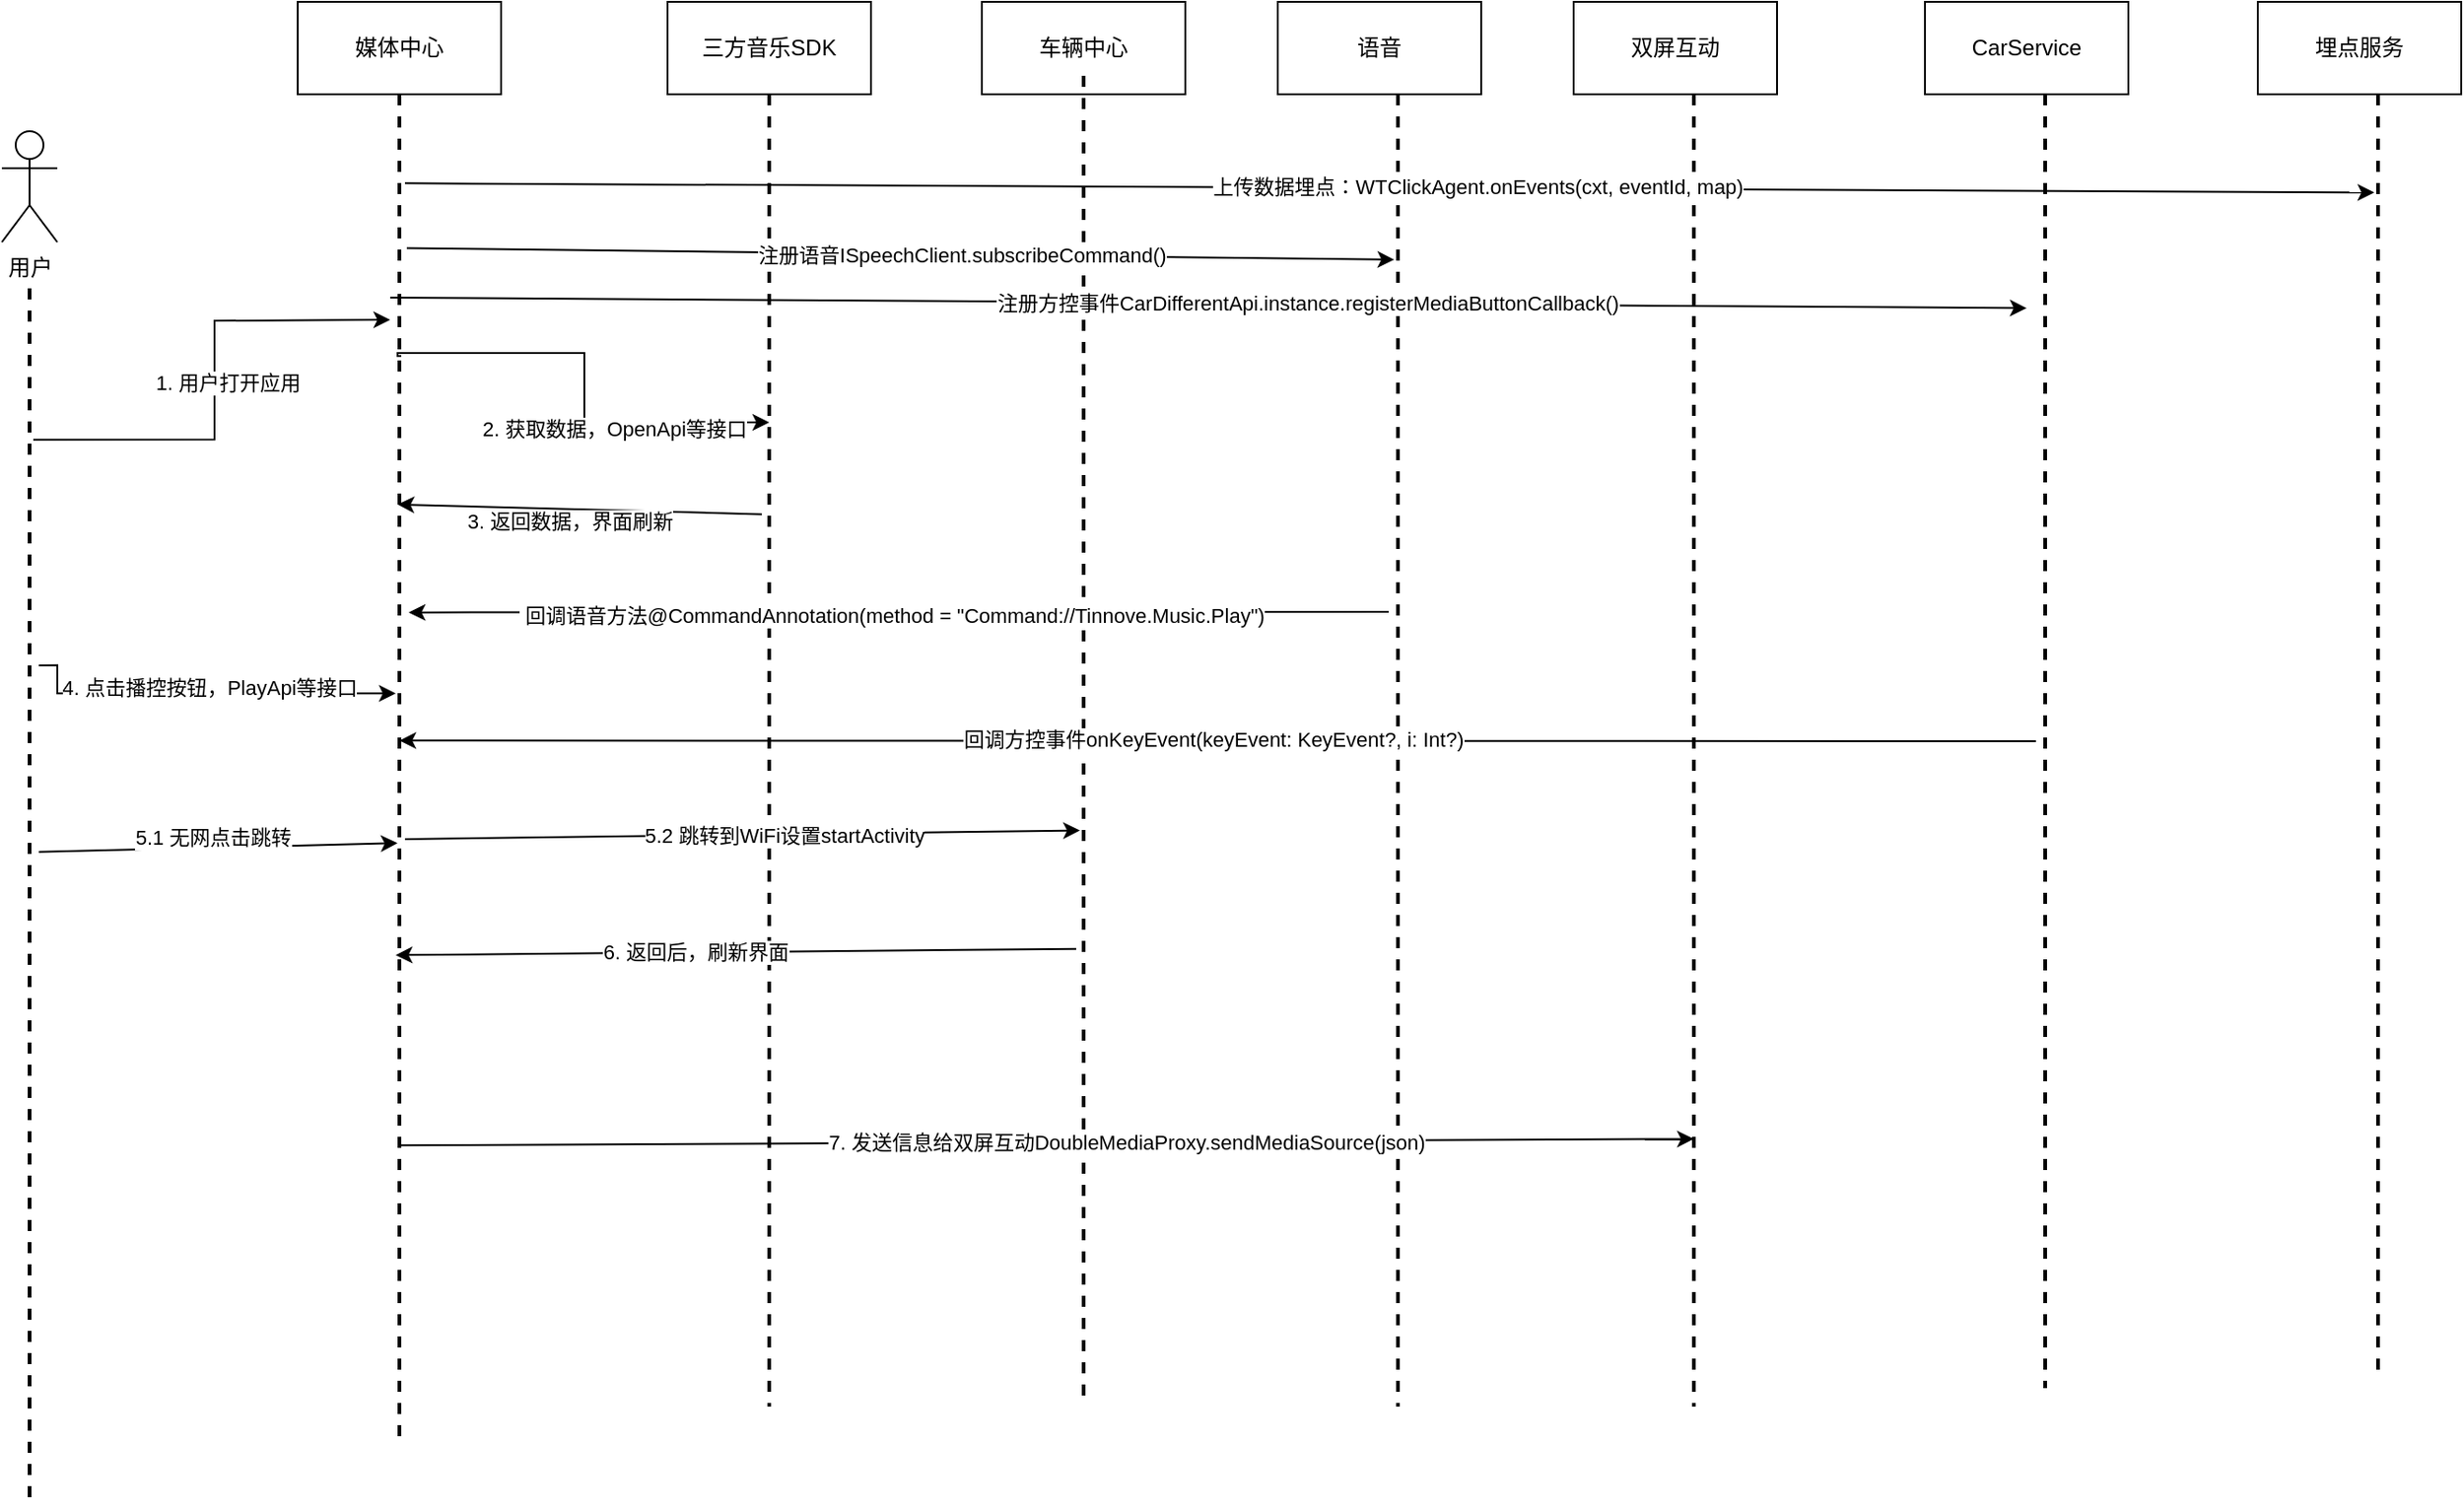 <mxfile version="24.0.7" type="github">
  <diagram name="第 1 页" id="QfV7lhAFWPqX1seZr7yz">
    <mxGraphModel dx="1386" dy="759" grid="1" gridSize="10" guides="1" tooltips="1" connect="1" arrows="1" fold="1" page="1" pageScale="1" pageWidth="827" pageHeight="1169" math="0" shadow="0">
      <root>
        <mxCell id="0" />
        <mxCell id="1" parent="0" />
        <mxCell id="iEOJ14VUrBSWucC0Jcrn-1" value="用户" style="shape=umlActor;verticalLabelPosition=bottom;verticalAlign=top;html=1;" vertex="1" parent="1">
          <mxGeometry x="120" y="170" width="30" height="60" as="geometry" />
        </mxCell>
        <mxCell id="iEOJ14VUrBSWucC0Jcrn-2" value="媒体中心" style="html=1;whiteSpace=wrap;" vertex="1" parent="1">
          <mxGeometry x="280" y="100" width="110" height="50" as="geometry" />
        </mxCell>
        <mxCell id="iEOJ14VUrBSWucC0Jcrn-3" value="三方音乐SDK" style="html=1;whiteSpace=wrap;" vertex="1" parent="1">
          <mxGeometry x="480" y="100" width="110" height="50" as="geometry" />
        </mxCell>
        <mxCell id="iEOJ14VUrBSWucC0Jcrn-4" value="车辆中心" style="html=1;whiteSpace=wrap;" vertex="1" parent="1">
          <mxGeometry x="650" y="100" width="110" height="50" as="geometry" />
        </mxCell>
        <mxCell id="iEOJ14VUrBSWucC0Jcrn-5" value="语音" style="html=1;whiteSpace=wrap;" vertex="1" parent="1">
          <mxGeometry x="810" y="100" width="110" height="50" as="geometry" />
        </mxCell>
        <mxCell id="iEOJ14VUrBSWucC0Jcrn-6" value="双屏互动" style="html=1;whiteSpace=wrap;" vertex="1" parent="1">
          <mxGeometry x="970" y="100" width="110" height="50" as="geometry" />
        </mxCell>
        <mxCell id="iEOJ14VUrBSWucC0Jcrn-7" value="CarService" style="html=1;whiteSpace=wrap;" vertex="1" parent="1">
          <mxGeometry x="1160" y="100" width="110" height="50" as="geometry" />
        </mxCell>
        <mxCell id="iEOJ14VUrBSWucC0Jcrn-8" value="埋点服务" style="html=1;whiteSpace=wrap;" vertex="1" parent="1">
          <mxGeometry x="1340" y="100" width="110" height="50" as="geometry" />
        </mxCell>
        <mxCell id="iEOJ14VUrBSWucC0Jcrn-22" value="" style="edgeStyle=orthogonalEdgeStyle;rounded=0;orthogonalLoop=1;jettySize=auto;html=1;entryX=0.444;entryY=0.7;entryDx=0;entryDy=0;entryPerimeter=0;exitX=0.309;exitY=0;exitDx=0;exitDy=0;exitPerimeter=0;" edge="1" parent="1" source="iEOJ14VUrBSWucC0Jcrn-10" target="iEOJ14VUrBSWucC0Jcrn-11">
          <mxGeometry relative="1" as="geometry">
            <mxPoint x="210" y="350" as="targetPoint" />
            <Array as="points">
              <mxPoint x="150" y="474" />
            </Array>
          </mxGeometry>
        </mxCell>
        <mxCell id="iEOJ14VUrBSWucC0Jcrn-23" value="4. 点击播控按钮，PlayApi等接口" style="edgeLabel;html=1;align=center;verticalAlign=middle;resizable=0;points=[];" vertex="1" connectable="0" parent="iEOJ14VUrBSWucC0Jcrn-22">
          <mxGeometry x="0.001" y="3" relative="1" as="geometry">
            <mxPoint x="3" as="offset" />
          </mxGeometry>
        </mxCell>
        <mxCell id="iEOJ14VUrBSWucC0Jcrn-10" value="" style="line;strokeWidth=2;direction=south;html=1;dashed=1;" vertex="1" parent="1">
          <mxGeometry x="130" y="255" width="10" height="660" as="geometry" />
        </mxCell>
        <mxCell id="iEOJ14VUrBSWucC0Jcrn-25" value="" style="edgeStyle=orthogonalEdgeStyle;rounded=0;orthogonalLoop=1;jettySize=auto;html=1;entryX=0.25;entryY=0.5;entryDx=0;entryDy=0;entryPerimeter=0;exitX=0.194;exitY=0.4;exitDx=0;exitDy=0;exitPerimeter=0;" edge="1" parent="1" source="iEOJ14VUrBSWucC0Jcrn-11" target="iEOJ14VUrBSWucC0Jcrn-12">
          <mxGeometry relative="1" as="geometry">
            <mxPoint x="420" y="375" as="targetPoint" />
            <Array as="points">
              <mxPoint x="334" y="292" />
              <mxPoint x="334" y="290" />
              <mxPoint x="435" y="290" />
              <mxPoint x="435" y="328" />
            </Array>
          </mxGeometry>
        </mxCell>
        <mxCell id="iEOJ14VUrBSWucC0Jcrn-50" value="2. 获取数据，OpenApi等接口" style="edgeLabel;html=1;align=center;verticalAlign=middle;resizable=0;points=[];" vertex="1" connectable="0" parent="iEOJ14VUrBSWucC0Jcrn-25">
          <mxGeometry x="0.291" y="-2" relative="1" as="geometry">
            <mxPoint x="1" y="1" as="offset" />
          </mxGeometry>
        </mxCell>
        <mxCell id="iEOJ14VUrBSWucC0Jcrn-11" value="" style="line;strokeWidth=2;direction=south;html=1;dashed=1;" vertex="1" parent="1">
          <mxGeometry x="330" y="150" width="10" height="730" as="geometry" />
        </mxCell>
        <mxCell id="iEOJ14VUrBSWucC0Jcrn-12" value="" style="line;strokeWidth=2;direction=south;html=1;dashed=1;" vertex="1" parent="1">
          <mxGeometry x="530" y="150" width="10" height="710" as="geometry" />
        </mxCell>
        <mxCell id="iEOJ14VUrBSWucC0Jcrn-13" value="" style="line;strokeWidth=2;direction=south;html=1;dashed=1;" vertex="1" parent="1">
          <mxGeometry x="700" y="140" width="10" height="720" as="geometry" />
        </mxCell>
        <mxCell id="iEOJ14VUrBSWucC0Jcrn-14" value="" style="line;strokeWidth=2;direction=south;html=1;dashed=1;" vertex="1" parent="1">
          <mxGeometry x="870" y="150" width="10" height="710" as="geometry" />
        </mxCell>
        <mxCell id="iEOJ14VUrBSWucC0Jcrn-15" value="" style="line;strokeWidth=2;direction=south;html=1;dashed=1;" vertex="1" parent="1">
          <mxGeometry x="1030" y="150" width="10" height="710" as="geometry" />
        </mxCell>
        <mxCell id="iEOJ14VUrBSWucC0Jcrn-16" value="" style="line;strokeWidth=2;direction=south;html=1;dashed=1;" vertex="1" parent="1">
          <mxGeometry x="1220" y="150" width="10" height="700" as="geometry" />
        </mxCell>
        <mxCell id="iEOJ14VUrBSWucC0Jcrn-17" value="" style="line;strokeWidth=2;direction=south;html=1;dashed=1;" vertex="1" parent="1">
          <mxGeometry x="1400" y="150" width="10" height="690" as="geometry" />
        </mxCell>
        <mxCell id="iEOJ14VUrBSWucC0Jcrn-19" style="edgeStyle=orthogonalEdgeStyle;rounded=0;orthogonalLoop=1;jettySize=auto;html=1;exitX=0.124;exitY=0.3;exitDx=0;exitDy=0;exitPerimeter=0;" edge="1" parent="1" source="iEOJ14VUrBSWucC0Jcrn-10">
          <mxGeometry relative="1" as="geometry">
            <mxPoint x="206" y="362.5" as="sourcePoint" />
            <mxPoint x="330" y="272" as="targetPoint" />
            <Array as="points" />
          </mxGeometry>
        </mxCell>
        <mxCell id="iEOJ14VUrBSWucC0Jcrn-20" value="1. 用户打开应用" style="edgeLabel;html=1;align=center;verticalAlign=middle;resizable=0;points=[];" vertex="1" connectable="0" parent="iEOJ14VUrBSWucC0Jcrn-19">
          <mxGeometry x="0.002" y="-7" relative="1" as="geometry">
            <mxPoint as="offset" />
          </mxGeometry>
        </mxCell>
        <mxCell id="iEOJ14VUrBSWucC0Jcrn-31" value="" style="endArrow=classic;html=1;rounded=0;entryX=0.567;entryY=0.7;entryDx=0;entryDy=0;entryPerimeter=0;exitX=0.552;exitY=0.2;exitDx=0;exitDy=0;exitPerimeter=0;" edge="1" parent="1" source="iEOJ14VUrBSWucC0Jcrn-11" target="iEOJ14VUrBSWucC0Jcrn-13">
          <mxGeometry width="50" height="50" relative="1" as="geometry">
            <mxPoint x="140" y="400" as="sourcePoint" />
            <mxPoint x="700" y="365" as="targetPoint" />
          </mxGeometry>
        </mxCell>
        <mxCell id="iEOJ14VUrBSWucC0Jcrn-32" value="5.2 跳转到WiFi设置startActivity" style="edgeLabel;html=1;align=center;verticalAlign=middle;resizable=0;points=[];" vertex="1" connectable="0" parent="iEOJ14VUrBSWucC0Jcrn-31">
          <mxGeometry x="0.121" relative="1" as="geometry">
            <mxPoint as="offset" />
          </mxGeometry>
        </mxCell>
        <mxCell id="iEOJ14VUrBSWucC0Jcrn-36" value="" style="endArrow=classic;html=1;rounded=0;entryX=0.126;entryY=0.7;entryDx=0;entryDy=0;entryPerimeter=0;exitX=0.114;exitY=0.1;exitDx=0;exitDy=0;exitPerimeter=0;" edge="1" parent="1" source="iEOJ14VUrBSWucC0Jcrn-11" target="iEOJ14VUrBSWucC0Jcrn-14">
          <mxGeometry width="50" height="50" relative="1" as="geometry">
            <mxPoint x="130" y="465" as="sourcePoint" />
            <mxPoint x="693" y="460" as="targetPoint" />
          </mxGeometry>
        </mxCell>
        <mxCell id="iEOJ14VUrBSWucC0Jcrn-37" value="注册语音ISpeechClient.subscribeCommand()" style="edgeLabel;html=1;align=center;verticalAlign=middle;resizable=0;points=[];" vertex="1" connectable="0" parent="iEOJ14VUrBSWucC0Jcrn-36">
          <mxGeometry x="0.121" relative="1" as="geometry">
            <mxPoint as="offset" />
          </mxGeometry>
        </mxCell>
        <mxCell id="iEOJ14VUrBSWucC0Jcrn-38" value="" style="endArrow=classic;html=1;rounded=0;entryX=0.796;entryY=0.5;entryDx=0;entryDy=0;entryPerimeter=0;exitX=0.779;exitY=0.4;exitDx=0;exitDy=0;exitPerimeter=0;" edge="1" parent="1" source="iEOJ14VUrBSWucC0Jcrn-11" target="iEOJ14VUrBSWucC0Jcrn-15">
          <mxGeometry width="50" height="50" relative="1" as="geometry">
            <mxPoint x="150" y="690" as="sourcePoint" />
            <mxPoint x="873" y="510" as="targetPoint" />
          </mxGeometry>
        </mxCell>
        <mxCell id="iEOJ14VUrBSWucC0Jcrn-39" value="7. 发送信息给双屏互动DoubleMediaProxy.sendMediaSource(json)" style="edgeLabel;html=1;align=center;verticalAlign=middle;resizable=0;points=[];" vertex="1" connectable="0" parent="iEOJ14VUrBSWucC0Jcrn-38">
          <mxGeometry x="0.121" relative="1" as="geometry">
            <mxPoint as="offset" />
          </mxGeometry>
        </mxCell>
        <mxCell id="iEOJ14VUrBSWucC0Jcrn-40" value="" style="endArrow=classic;html=1;rounded=0;entryX=0.151;entryY=0.5;entryDx=0;entryDy=0;entryPerimeter=0;exitX=0.137;exitY=0;exitDx=0;exitDy=0;exitPerimeter=0;" edge="1" parent="1">
          <mxGeometry width="50" height="50" relative="1" as="geometry">
            <mxPoint x="330" y="260" as="sourcePoint" />
            <mxPoint x="1215" y="265.69" as="targetPoint" />
          </mxGeometry>
        </mxCell>
        <mxCell id="iEOJ14VUrBSWucC0Jcrn-41" value="注册方控事件CarDifferentApi.instance.registerMediaButtonCallback()" style="edgeLabel;html=1;align=center;verticalAlign=middle;resizable=0;points=[];" vertex="1" connectable="0" parent="iEOJ14VUrBSWucC0Jcrn-40">
          <mxGeometry x="0.121" relative="1" as="geometry">
            <mxPoint as="offset" />
          </mxGeometry>
        </mxCell>
        <mxCell id="iEOJ14VUrBSWucC0Jcrn-44" value="" style="endArrow=classic;html=1;rounded=0;entryX=0.304;entryY=0.6;entryDx=0;entryDy=0;entryPerimeter=0;exitX=0.32;exitY=0.9;exitDx=0;exitDy=0;exitPerimeter=0;" edge="1" parent="1" source="iEOJ14VUrBSWucC0Jcrn-12" target="iEOJ14VUrBSWucC0Jcrn-11">
          <mxGeometry width="50" height="50" relative="1" as="geometry">
            <mxPoint x="530" y="410" as="sourcePoint" />
            <mxPoint x="580" y="360" as="targetPoint" />
          </mxGeometry>
        </mxCell>
        <mxCell id="iEOJ14VUrBSWucC0Jcrn-45" value="3. 返回数据，界面刷新" style="edgeLabel;html=1;align=center;verticalAlign=middle;resizable=0;points=[];" vertex="1" connectable="0" parent="iEOJ14VUrBSWucC0Jcrn-44">
          <mxGeometry x="0.059" y="1" relative="1" as="geometry">
            <mxPoint y="5" as="offset" />
          </mxGeometry>
        </mxCell>
        <mxCell id="iEOJ14VUrBSWucC0Jcrn-46" value="" style="endArrow=classic;html=1;rounded=0;entryX=0.077;entryY=0.7;entryDx=0;entryDy=0;entryPerimeter=0;exitX=0.066;exitY=0.2;exitDx=0;exitDy=0;exitPerimeter=0;" edge="1" parent="1" source="iEOJ14VUrBSWucC0Jcrn-11" target="iEOJ14VUrBSWucC0Jcrn-17">
          <mxGeometry width="50" height="50" relative="1" as="geometry">
            <mxPoint x="540" y="420" as="sourcePoint" />
            <mxPoint x="344" y="382" as="targetPoint" />
          </mxGeometry>
        </mxCell>
        <mxCell id="iEOJ14VUrBSWucC0Jcrn-47" value="上传数据埋点：WTClickAgent.onEvents(cxt, eventId, map)" style="edgeLabel;html=1;align=center;verticalAlign=middle;resizable=0;points=[];" vertex="1" connectable="0" parent="iEOJ14VUrBSWucC0Jcrn-46">
          <mxGeometry x="0.059" y="1" relative="1" as="geometry">
            <mxPoint x="16" as="offset" />
          </mxGeometry>
        </mxCell>
        <mxCell id="iEOJ14VUrBSWucC0Jcrn-54" value="" style="endArrow=classic;html=1;rounded=0;entryX=0.638;entryY=0.7;entryDx=0;entryDy=0;entryPerimeter=0;exitX=0.656;exitY=0.9;exitDx=0;exitDy=0;exitPerimeter=0;" edge="1" parent="1" source="iEOJ14VUrBSWucC0Jcrn-13" target="iEOJ14VUrBSWucC0Jcrn-11">
          <mxGeometry width="50" height="50" relative="1" as="geometry">
            <mxPoint x="150" y="550" as="sourcePoint" />
            <mxPoint x="713" y="558" as="targetPoint" />
          </mxGeometry>
        </mxCell>
        <mxCell id="iEOJ14VUrBSWucC0Jcrn-55" value="6. 返回后，刷新界面" style="edgeLabel;html=1;align=center;verticalAlign=middle;resizable=0;points=[];" vertex="1" connectable="0" parent="iEOJ14VUrBSWucC0Jcrn-54">
          <mxGeometry x="0.121" relative="1" as="geometry">
            <mxPoint as="offset" />
          </mxGeometry>
        </mxCell>
        <mxCell id="iEOJ14VUrBSWucC0Jcrn-56" value="" style="endArrow=classic;html=1;rounded=0;entryX=0.479;entryY=0.5;entryDx=0;entryDy=0;entryPerimeter=0;" edge="1" parent="1" source="iEOJ14VUrBSWucC0Jcrn-16" target="iEOJ14VUrBSWucC0Jcrn-11">
          <mxGeometry width="50" height="50" relative="1" as="geometry">
            <mxPoint x="730" y="530" as="sourcePoint" />
            <mxPoint x="780" y="480" as="targetPoint" />
          </mxGeometry>
        </mxCell>
        <mxCell id="iEOJ14VUrBSWucC0Jcrn-57" value="回调方控事件onKeyEvent(keyEvent: KeyEvent?, i: Int?)" style="edgeLabel;html=1;align=center;verticalAlign=middle;resizable=0;points=[];" vertex="1" connectable="0" parent="iEOJ14VUrBSWucC0Jcrn-56">
          <mxGeometry x="0.006" y="-1" relative="1" as="geometry">
            <mxPoint as="offset" />
          </mxGeometry>
        </mxCell>
        <mxCell id="iEOJ14VUrBSWucC0Jcrn-59" value="" style="endArrow=classic;html=1;rounded=0;entryX=0.384;entryY=0;entryDx=0;entryDy=0;entryPerimeter=0;" edge="1" parent="1" target="iEOJ14VUrBSWucC0Jcrn-11">
          <mxGeometry width="50" height="50" relative="1" as="geometry">
            <mxPoint x="870" y="430" as="sourcePoint" />
            <mxPoint x="920" y="380" as="targetPoint" />
          </mxGeometry>
        </mxCell>
        <mxCell id="iEOJ14VUrBSWucC0Jcrn-60" value="&amp;nbsp;回调语音方法@CommandAnnotation(method = &quot;Command://Tinnove.Music.Play&quot;)" style="edgeLabel;html=1;align=center;verticalAlign=middle;resizable=0;points=[];" vertex="1" connectable="0" parent="iEOJ14VUrBSWucC0Jcrn-59">
          <mxGeometry x="0.015" y="2" relative="1" as="geometry">
            <mxPoint as="offset" />
          </mxGeometry>
        </mxCell>
        <mxCell id="iEOJ14VUrBSWucC0Jcrn-62" value="" style="endArrow=classic;html=1;rounded=0;entryX=0.555;entryY=0.6;entryDx=0;entryDy=0;entryPerimeter=0;exitX=0.462;exitY=0;exitDx=0;exitDy=0;exitPerimeter=0;" edge="1" parent="1" source="iEOJ14VUrBSWucC0Jcrn-10" target="iEOJ14VUrBSWucC0Jcrn-11">
          <mxGeometry width="50" height="50" relative="1" as="geometry">
            <mxPoint x="140" y="570" as="sourcePoint" />
            <mxPoint x="190" y="520" as="targetPoint" />
          </mxGeometry>
        </mxCell>
        <mxCell id="iEOJ14VUrBSWucC0Jcrn-63" value="5.1 无网点击跳转" style="edgeLabel;html=1;align=center;verticalAlign=middle;resizable=0;points=[];" vertex="1" connectable="0" parent="iEOJ14VUrBSWucC0Jcrn-62">
          <mxGeometry x="-0.029" y="6" relative="1" as="geometry">
            <mxPoint as="offset" />
          </mxGeometry>
        </mxCell>
      </root>
    </mxGraphModel>
  </diagram>
</mxfile>
